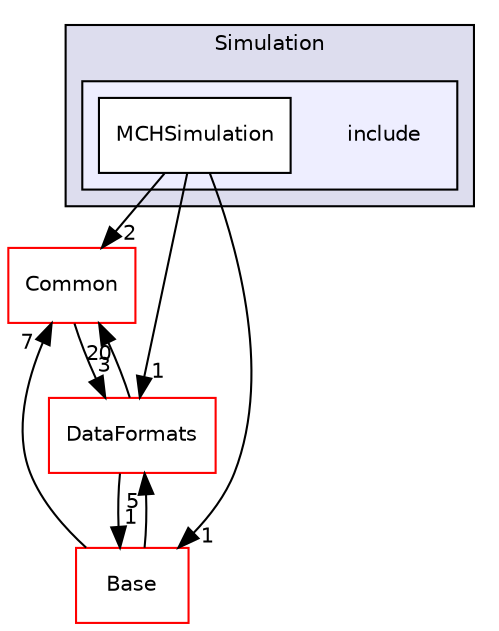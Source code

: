 digraph "/home/travis/build/AliceO2Group/AliceO2/Detectors/MUON/MCH/Simulation/include" {
  bgcolor=transparent;
  compound=true
  node [ fontsize="10", fontname="Helvetica"];
  edge [ labelfontsize="10", labelfontname="Helvetica"];
  subgraph clusterdir_e4cb5181a3c884468a78a261ced84e7b {
    graph [ bgcolor="#ddddee", pencolor="black", label="Simulation" fontname="Helvetica", fontsize="10", URL="dir_e4cb5181a3c884468a78a261ced84e7b.html"]
  subgraph clusterdir_3dca47489aa3153ac3c60c079f5f624d {
    graph [ bgcolor="#eeeeff", pencolor="black", label="" URL="dir_3dca47489aa3153ac3c60c079f5f624d.html"];
    dir_3dca47489aa3153ac3c60c079f5f624d [shape=plaintext label="include"];
    dir_f643931fe0624a51e13d41070e49a954 [shape=box label="MCHSimulation" color="black" fillcolor="white" style="filled" URL="dir_f643931fe0624a51e13d41070e49a954.html"];
  }
  }
  dir_4ab6b4cc6a7edbff49100e9123df213f [shape=box label="Common" color="red" URL="dir_4ab6b4cc6a7edbff49100e9123df213f.html"];
  dir_37c90836491b695b472bf98d1be8336b [shape=box label="Base" color="red" URL="dir_37c90836491b695b472bf98d1be8336b.html"];
  dir_2171f7ec022c5423887b07c69b2f5b48 [shape=box label="DataFormats" color="red" URL="dir_2171f7ec022c5423887b07c69b2f5b48.html"];
  dir_4ab6b4cc6a7edbff49100e9123df213f->dir_2171f7ec022c5423887b07c69b2f5b48 [headlabel="3", labeldistance=1.5 headhref="dir_000016_000056.html"];
  dir_37c90836491b695b472bf98d1be8336b->dir_4ab6b4cc6a7edbff49100e9123df213f [headlabel="7", labeldistance=1.5 headhref="dir_000158_000016.html"];
  dir_37c90836491b695b472bf98d1be8336b->dir_2171f7ec022c5423887b07c69b2f5b48 [headlabel="5", labeldistance=1.5 headhref="dir_000158_000056.html"];
  dir_f643931fe0624a51e13d41070e49a954->dir_4ab6b4cc6a7edbff49100e9123df213f [headlabel="2", labeldistance=1.5 headhref="dir_000180_000016.html"];
  dir_f643931fe0624a51e13d41070e49a954->dir_37c90836491b695b472bf98d1be8336b [headlabel="1", labeldistance=1.5 headhref="dir_000180_000158.html"];
  dir_f643931fe0624a51e13d41070e49a954->dir_2171f7ec022c5423887b07c69b2f5b48 [headlabel="1", labeldistance=1.5 headhref="dir_000180_000056.html"];
  dir_2171f7ec022c5423887b07c69b2f5b48->dir_4ab6b4cc6a7edbff49100e9123df213f [headlabel="20", labeldistance=1.5 headhref="dir_000056_000016.html"];
  dir_2171f7ec022c5423887b07c69b2f5b48->dir_37c90836491b695b472bf98d1be8336b [headlabel="1", labeldistance=1.5 headhref="dir_000056_000158.html"];
}
